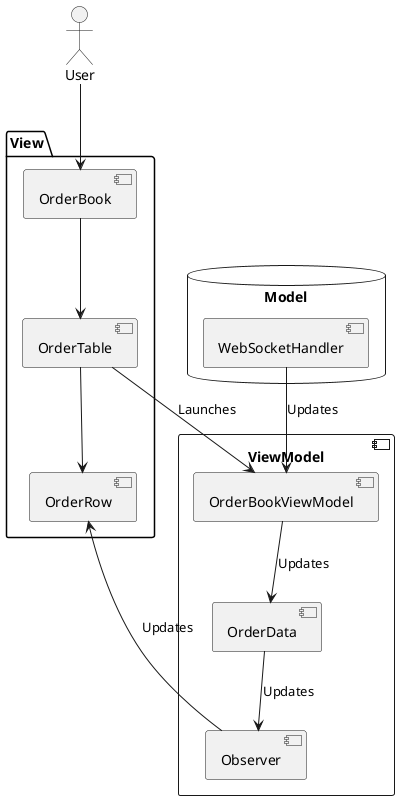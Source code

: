 @startuml
actor User

package "View" {
  [OrderBook]
  [OrderTable]
  [OrderRow]
}

database "Model" {
  [WebSocketHandler]
}

component "ViewModel" {
  [OrderBookViewModel]
  [OrderData]
  [Observer]
}

User --> [OrderBook]
[OrderBook] --> [OrderTable]
[OrderTable] --> [OrderRow]
[OrderTable] --> [OrderBookViewModel] : Launches

[OrderBookViewModel] --> [OrderData] : Updates

[WebSocketHandler] --> [OrderBookViewModel] : Updates
[OrderData] --> [Observer] : Updates

[Observer] --> [OrderRow] : Updates

@enduml
